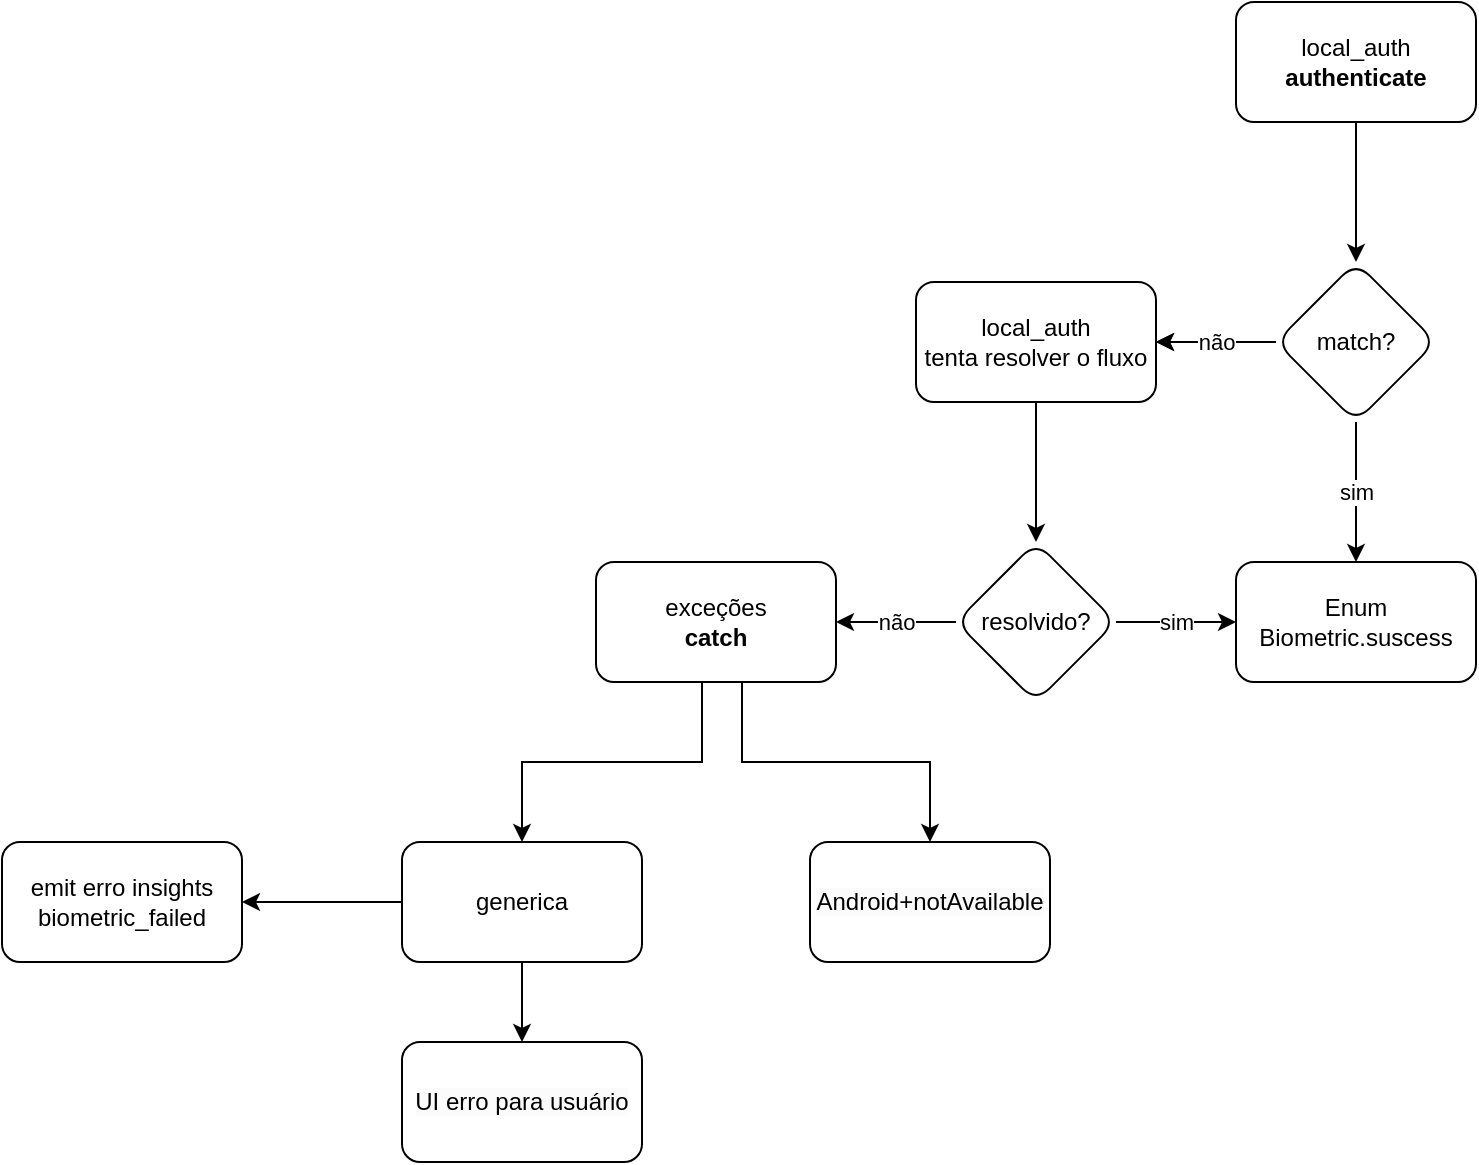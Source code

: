 <mxfile version="24.2.2" type="github">
  <diagram name="Page-1" id="7aqCi2-gou_1MsXE5nKl">
    <mxGraphModel dx="1687" dy="815" grid="1" gridSize="10" guides="1" tooltips="1" connect="1" arrows="1" fold="1" page="1" pageScale="1" pageWidth="827" pageHeight="1169" math="0" shadow="0">
      <root>
        <mxCell id="0" />
        <mxCell id="1" parent="0" />
        <mxCell id="aK0WpfesQRl-djgzvzo7-55" value="" style="edgeStyle=orthogonalEdgeStyle;rounded=0;orthogonalLoop=1;jettySize=auto;html=1;" parent="1" source="aK0WpfesQRl-djgzvzo7-52" target="aK0WpfesQRl-djgzvzo7-54" edge="1">
          <mxGeometry relative="1" as="geometry" />
        </mxCell>
        <mxCell id="aK0WpfesQRl-djgzvzo7-52" value="local_auth&lt;div&gt;&lt;b&gt;authenticate&lt;/b&gt;&lt;/div&gt;" style="rounded=1;whiteSpace=wrap;html=1;" parent="1" vertex="1">
          <mxGeometry x="650" y="200" width="120" height="60" as="geometry" />
        </mxCell>
        <mxCell id="aK0WpfesQRl-djgzvzo7-59" value="" style="edgeStyle=orthogonalEdgeStyle;rounded=0;orthogonalLoop=1;jettySize=auto;html=1;" parent="1" source="aK0WpfesQRl-djgzvzo7-54" target="aK0WpfesQRl-djgzvzo7-58" edge="1">
          <mxGeometry relative="1" as="geometry" />
        </mxCell>
        <mxCell id="aK0WpfesQRl-djgzvzo7-66" value="não" style="edgeStyle=orthogonalEdgeStyle;rounded=0;orthogonalLoop=1;jettySize=auto;html=1;" parent="1" source="aK0WpfesQRl-djgzvzo7-54" target="aK0WpfesQRl-djgzvzo7-58" edge="1">
          <mxGeometry relative="1" as="geometry" />
        </mxCell>
        <mxCell id="aK0WpfesQRl-djgzvzo7-54" value="match?" style="rhombus;whiteSpace=wrap;html=1;rounded=1;" parent="1" vertex="1">
          <mxGeometry x="670" y="330" width="80" height="80" as="geometry" />
        </mxCell>
        <mxCell id="aK0WpfesQRl-djgzvzo7-56" value="Enum&lt;div&gt;Biometric.suscess&lt;/div&gt;" style="whiteSpace=wrap;html=1;rounded=1;" parent="1" vertex="1">
          <mxGeometry x="650" y="480" width="120" height="60" as="geometry" />
        </mxCell>
        <mxCell id="aK0WpfesQRl-djgzvzo7-61" value="" style="edgeStyle=orthogonalEdgeStyle;rounded=0;orthogonalLoop=1;jettySize=auto;html=1;" parent="1" source="aK0WpfesQRl-djgzvzo7-58" target="aK0WpfesQRl-djgzvzo7-60" edge="1">
          <mxGeometry relative="1" as="geometry" />
        </mxCell>
        <mxCell id="aK0WpfesQRl-djgzvzo7-58" value="local_auth&lt;div&gt;tenta resolver o fluxo&lt;/div&gt;" style="whiteSpace=wrap;html=1;rounded=1;" parent="1" vertex="1">
          <mxGeometry x="490" y="340" width="120" height="60" as="geometry" />
        </mxCell>
        <mxCell id="aK0WpfesQRl-djgzvzo7-63" value="sim" style="edgeStyle=orthogonalEdgeStyle;rounded=0;orthogonalLoop=1;jettySize=auto;html=1;entryX=0;entryY=0.5;entryDx=0;entryDy=0;" parent="1" source="aK0WpfesQRl-djgzvzo7-60" target="aK0WpfesQRl-djgzvzo7-56" edge="1">
          <mxGeometry relative="1" as="geometry" />
        </mxCell>
        <mxCell id="aK0WpfesQRl-djgzvzo7-65" value="não" style="edgeStyle=orthogonalEdgeStyle;rounded=0;orthogonalLoop=1;jettySize=auto;html=1;" parent="1" source="aK0WpfesQRl-djgzvzo7-60" target="aK0WpfesQRl-djgzvzo7-64" edge="1">
          <mxGeometry relative="1" as="geometry" />
        </mxCell>
        <mxCell id="aK0WpfesQRl-djgzvzo7-60" value="resolvido?" style="rhombus;whiteSpace=wrap;html=1;rounded=1;" parent="1" vertex="1">
          <mxGeometry x="510" y="470" width="80" height="80" as="geometry" />
        </mxCell>
        <mxCell id="aK0WpfesQRl-djgzvzo7-57" value="sim" style="edgeStyle=orthogonalEdgeStyle;rounded=0;orthogonalLoop=1;jettySize=auto;html=1;" parent="1" source="aK0WpfesQRl-djgzvzo7-54" target="aK0WpfesQRl-djgzvzo7-56" edge="1">
          <mxGeometry relative="1" as="geometry" />
        </mxCell>
        <mxCell id="aK0WpfesQRl-djgzvzo7-75" value="" style="edgeStyle=orthogonalEdgeStyle;rounded=0;orthogonalLoop=1;jettySize=auto;html=1;" parent="1" source="aK0WpfesQRl-djgzvzo7-64" target="aK0WpfesQRl-djgzvzo7-74" edge="1">
          <mxGeometry relative="1" as="geometry">
            <Array as="points">
              <mxPoint x="403" y="580" />
              <mxPoint x="497" y="580" />
            </Array>
          </mxGeometry>
        </mxCell>
        <mxCell id="aK0WpfesQRl-djgzvzo7-77" value="" style="edgeStyle=orthogonalEdgeStyle;rounded=0;orthogonalLoop=1;jettySize=auto;html=1;" parent="1" source="aK0WpfesQRl-djgzvzo7-64" target="aK0WpfesQRl-djgzvzo7-76" edge="1">
          <mxGeometry relative="1" as="geometry">
            <Array as="points">
              <mxPoint x="383" y="580" />
              <mxPoint x="293" y="580" />
            </Array>
          </mxGeometry>
        </mxCell>
        <mxCell id="aK0WpfesQRl-djgzvzo7-64" value="exceções&lt;div&gt;&lt;b&gt;catch&lt;/b&gt;&lt;/div&gt;" style="whiteSpace=wrap;html=1;rounded=1;" parent="1" vertex="1">
          <mxGeometry x="330" y="480" width="120" height="60" as="geometry" />
        </mxCell>
        <mxCell id="aK0WpfesQRl-djgzvzo7-74" value="&lt;span style=&quot;caret-color: rgb(0, 0, 0); color: rgb(0, 0, 0); font-family: Helvetica; font-size: 12px; font-style: normal; font-variant-caps: normal; font-weight: 400; letter-spacing: normal; orphans: auto; text-align: center; text-indent: 0px; text-transform: none; white-space: normal; widows: auto; word-spacing: 0px; -webkit-text-stroke-width: 0px; background-color: rgb(251, 251, 251); text-decoration: none; display: inline !important; float: none;&quot;&gt;Android+notAvailable&lt;/span&gt;" style="whiteSpace=wrap;html=1;rounded=1;" parent="1" vertex="1">
          <mxGeometry x="437" y="620" width="120" height="60" as="geometry" />
        </mxCell>
        <mxCell id="aK0WpfesQRl-djgzvzo7-79" value="" style="edgeStyle=orthogonalEdgeStyle;rounded=0;orthogonalLoop=1;jettySize=auto;html=1;" parent="1" source="aK0WpfesQRl-djgzvzo7-76" target="aK0WpfesQRl-djgzvzo7-78" edge="1">
          <mxGeometry relative="1" as="geometry" />
        </mxCell>
        <mxCell id="uFCmPriLI4l2OT3lbVlF-2" value="" style="edgeStyle=orthogonalEdgeStyle;rounded=0;orthogonalLoop=1;jettySize=auto;html=1;" edge="1" parent="1" source="aK0WpfesQRl-djgzvzo7-76" target="uFCmPriLI4l2OT3lbVlF-1">
          <mxGeometry relative="1" as="geometry" />
        </mxCell>
        <mxCell id="aK0WpfesQRl-djgzvzo7-76" value="generica" style="whiteSpace=wrap;html=1;rounded=1;" parent="1" vertex="1">
          <mxGeometry x="233" y="620" width="120" height="60" as="geometry" />
        </mxCell>
        <mxCell id="aK0WpfesQRl-djgzvzo7-78" value="&lt;span style=&quot;caret-color: rgb(0, 0, 0); color: rgb(0, 0, 0); font-family: Helvetica; font-size: 12px; font-style: normal; font-variant-caps: normal; font-weight: 400; letter-spacing: normal; orphans: auto; text-align: center; text-indent: 0px; text-transform: none; white-space: normal; widows: auto; word-spacing: 0px; -webkit-text-stroke-width: 0px; background-color: rgb(251, 251, 251); text-decoration: none; display: inline !important; float: none;&quot;&gt;UI erro para usuário&lt;/span&gt;" style="whiteSpace=wrap;html=1;rounded=1;" parent="1" vertex="1">
          <mxGeometry x="233" y="720" width="120" height="60" as="geometry" />
        </mxCell>
        <mxCell id="uFCmPriLI4l2OT3lbVlF-1" value="emit erro insights&lt;div&gt;biometric_failed&lt;/div&gt;" style="whiteSpace=wrap;html=1;rounded=1;" vertex="1" parent="1">
          <mxGeometry x="33" y="620" width="120" height="60" as="geometry" />
        </mxCell>
      </root>
    </mxGraphModel>
  </diagram>
</mxfile>
